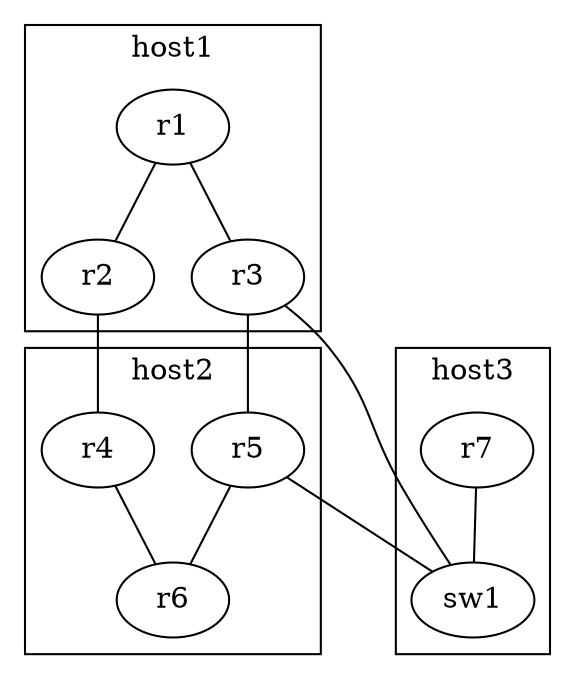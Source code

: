 digraph {

	subgraph cluster_host1 {
		label="host1";
                r1[class="router"];
		r2[class="router"];
		r3[class="router"];
        }

        subgraph cluster_host2 {
		label="host2";
		r4[class="router"];
		r5[class="router"];
		r6[class="router"];
        }

        subgraph cluster_host3 {
		label="host3";
		sw1[class="switch"];
                r7[class="router"];
        }

	// ホスト内接続（通常接続）
	r1 -> r2 [dir="none", class="normal_conn"];
	r1 -> r3 [dir="none", class="normal_conn"];
	r4 -> r6 [dir="none", class="normal_conn"];
	r5 -> r6 [dir="none", class="normal_conn"];
	r7 -> sw1 [dir="none", class="normal_conn"];

	// ホスト間VLAN接続
	r2 -> r4 [dir="none", class="vlan_conn; vlan_name=TRUNK_A"];
	r3 -> r5 [dir="none", class="vlan_conn; vlan_name=TRUNK_A"];
	r3 -> sw1 [dir="none", class="vlan_conn; vlan_name=TRUNK_B"];
	r5 -> sw1 [dir="none", class="vlan_conn; vlan_name=TRUNK_B"];
}
